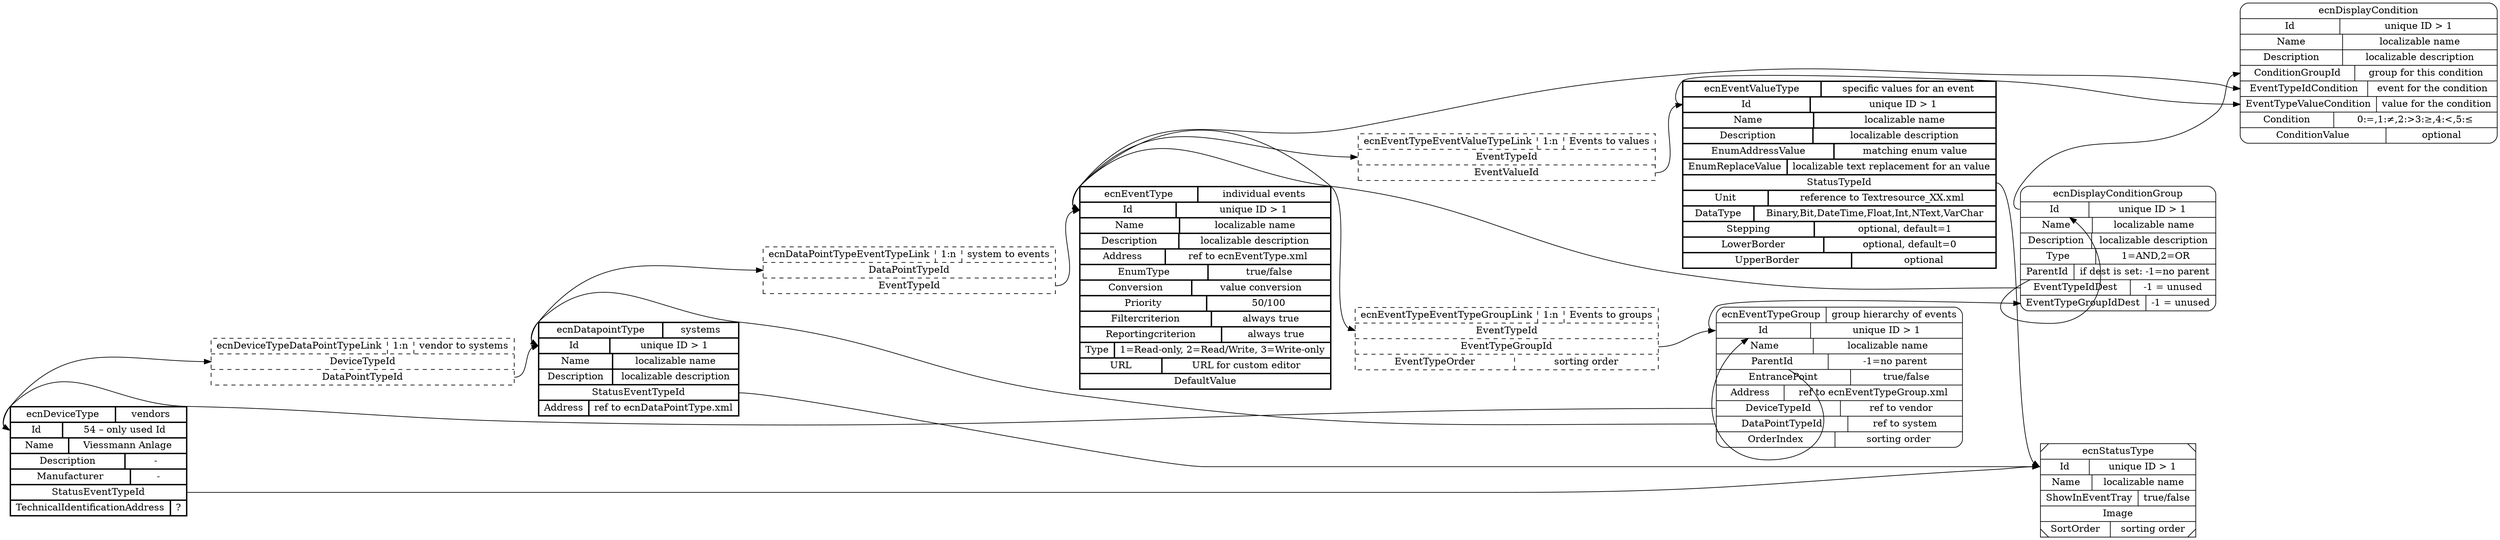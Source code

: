 digraph structs {
  node [shape=record, style=rounded];
  rankdir=LR;

  ecnDeviceType [ label="{<ecnDeviceType> ecnDeviceType|vendors}|{<Id>Id|54 – only used Id}|{Name|Viessmann Anlage}|{Description|-}|{Manufacturer|-}|<StatusEventTypeId>StatusEventTypeId|{TechnicalIdentificationAddress|?}", style=bold ];
  ecnDeviceTypeDataPointTypeLink [ label="{<ecnDeviceTypeDataPointTypeLink> ecnDeviceTypeDataPointTypeLink|1:n|vendor to systems}|<DeviceTypeId>DeviceTypeId|<DataPointTypeId>DataPointTypeId", style=dashed ];
  ecnDatapointType [ label="{<ecnDatapointType> ecnDatapointType|systems}|{<Id>Id|unique ID &gt; 1}|{Name|localizable name}|{Description|localizable description}|<StatusEventTypeId>StatusEventTypeId|{Address|ref to ecnDataPointType.xml}", style=bold ];
  ecnDataPointTypeEventTypeLink [ label="{<ecnDataPointTypeEventTypeLink> ecnDataPointTypeEventTypeLink|1:n|system to events}|<DataPointTypeId>DataPointTypeId|<EventTypeId>EventTypeId", style=dashed ];
  ecnEventType [ label="{<ecnEventType> ecnEventType|individual events}|{<Id>Id|unique ID &gt; 1}|{Name|localizable name}|{Description|localizable description}|{Address|ref to ecnEventType.xml}|{EnumType|true/false}|{Conversion|value conversion}|{Priority|50/100}|{Filtercriterion|always true}|{Reportingcriterion|always true}|{Type|1=Read-only, 2=Read/Write, 3=Write-only}|{URL|URL for custom editor}|DefaultValue", style=bold ];
  ecnEventTypeEventValueTypeLink [ label="{<ecnEventTypeEventValueTypeLink> ecnEventTypeEventValueTypeLink|1:n|Events to values}|<EventTypeId>EventTypeId|<EventValueId>EventValueId", style=dashed ];
  ecnEventValueType [ label="{<ecnEventValueType> ecnEventValueType|specific values for an event}|{<Id>Id|unique ID &gt; 1}|{Name|localizable name}|{Description|localizable description}|{EnumAddressValue|matching enum value}|{EnumReplaceValue|localizable text replacement for an value}|<StatusTypeId>StatusTypeId|{Unit|reference to Textresource_XX.xml}|{DataType|Binary,Bit,DateTime,Float,Int,NText,VarChar}|{Stepping|optional, default=1}|{LowerBorder|optional, default=0}|{UpperBorder|optional}", style=bold ];
  ecnEventTypeEventTypeGroupLink [ label="{<ecnEventTypeEventTypeGroupLink> ecnEventTypeEventTypeGroupLink|1:n|Events to groups}|<EventTypeId>EventTypeId|<EventTypeGroupId>EventTypeGroupId|{EventTypeOrder|sorting order}", style=dashed ];

  ecnEventTypeGroup [ label="{<ecnEventTypeGroup> ecnEventTypeGroup|group hierarchy of events}|{<Id>Id|unique ID &gt; 1}|{Name|localizable name}|{<ParentId>ParentId|-1=no parent}|{EntrancePoint|true/false}|{Address|ref to ecnEventTypeGroup.xml}|{<DeviceTypeId>DeviceTypeId|ref to vendor}|{<DataPointTypeId>DataPointTypeId|ref to system}|{OrderIndex|sorting order}" ];

  ecnDisplayConditionGroup [ label="{<ecnDisplayConditionGroup> ecnDisplayConditionGroup}|{<Id>Id|unique ID &gt; 1}|{Name|localizable name}|{Description|localizable description}|{Type|1=AND,2=OR}|{<ParentId>ParentId|if dest is set: -1=no parent}|{<EventTypeIdDest>EventTypeIdDest|-1 = unused}|{<EventTypeGroupIdDest>EventTypeGroupIdDest|-1 = unused}" ];

  ecnDisplayCondition [ label="{<ecnDisplayCondition> ecnDisplayCondition}|{<Id>Id|unique ID &gt; 1}|{Name|localizable name}|{Description|localizable description}|{<ConditionGroupId>ConditionGroupId|group for this condition}|{<EventTypeIdCondition>EventTypeIdCondition|event for the condition}|{<EventTypeValueCondition>EventTypeValueCondition|value for the condition}|{Condition|0:=,1:≠,2:&gt;3:≥,4:&lt;,5:≤}|{ConditionValue|optional}" ];


  ecnStatusType [ label="{<ecnStatusType> ecnStatusType}|{<Id>Id|unique ID &gt; 1}|{Name|localizable name}|{ShowInEventTray|true/false}|Image|{SortOrder|sorting order}", style=diagonals ];


  ecnDeviceType:Id -> ecnDeviceTypeDataPointTypeLink:DeviceTypeId;
  ecnDeviceType:StatusEventTypeId -> ecnStatusType:Id;

  ecnDeviceTypeDataPointTypeLink:DataPointTypeId -> ecnDatapointType:Id;
  ecnDatapointType:Id -> ecnDataPointTypeEventTypeLink:DataPointTypeId;
  ecnDatapointType:StatusEventTypeId -> ecnStatusType:Id;

  ecnDataPointTypeEventTypeLink:EventTypeId -> ecnEventType:Id;
  ecnEventType:Id -> ecnEventTypeEventValueTypeLink:EventTypeId;
  ecnEventType:Id -> ecnEventTypeEventTypeGroupLink:EventTypeId;

  ecnEventTypeEventValueTypeLink:EventValueId -> ecnEventValueType:Id;
  ecnEventValueType:StatusTypeId -> ecnStatusType:Id;

  ecnEventTypeGroup:ParentId -> ecnEventTypeGroup:Id;
  ecnEventTypeGroup:DeviceTypeId -> ecnDeviceType:Id;
  ecnEventTypeGroup:DataPointTypeId -> ecnDatapointType:Id;
  ecnEventTypeEventTypeGroupLink:EventTypeGroupId -> ecnEventTypeGroup:Id;

  ecnDisplayConditionGroup:ParentId -> ecnDisplayConditionGroup:Id;
  ecnDisplayConditionGroup:EventTypeIdDest -> ecnEventType:Id;
  ecnEventTypeGroup:Id -> ecnDisplayConditionGroup:EventTypeGroupIdDest;

  ecnDisplayConditionGroup:Id -> ecnDisplayCondition:ConditionGroupId;
  ecnEventType:Id -> ecnDisplayCondition:EventTypeIdCondition;
  ecnEventValueType:Id -> ecnDisplayCondition:EventTypeValueCondition;

}